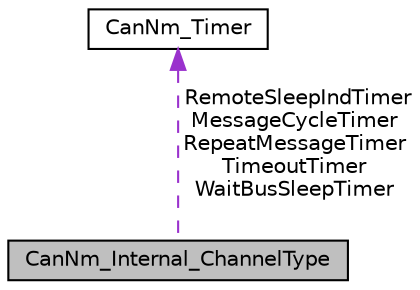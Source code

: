 digraph "CanNm_Internal_ChannelType"
{
  edge [fontname="Helvetica",fontsize="10",labelfontname="Helvetica",labelfontsize="10"];
  node [fontname="Helvetica",fontsize="10",shape=record];
  Node1 [label="CanNm_Internal_ChannelType",height=0.2,width=0.4,color="black", fillcolor="grey75", style="filled", fontcolor="black"];
  Node2 -> Node1 [dir="back",color="darkorchid3",fontsize="10",style="dashed",label=" RemoteSleepIndTimer\nMessageCycleTimer\nRepeatMessageTimer\nTimeoutTimer\nWaitBusSleepTimer" ,fontname="Helvetica"];
  Node2 [label="CanNm_Timer",height=0.2,width=0.4,color="black", fillcolor="white", style="filled",URL="$structCanNm__Timer.html"];
}
